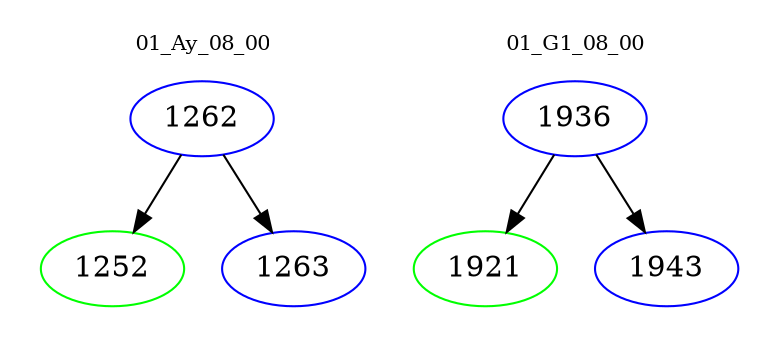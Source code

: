digraph{
subgraph cluster_0 {
color = white
label = "01_Ay_08_00";
fontsize=10;
T0_1262 [label="1262", color="blue"]
T0_1262 -> T0_1252 [color="black"]
T0_1252 [label="1252", color="green"]
T0_1262 -> T0_1263 [color="black"]
T0_1263 [label="1263", color="blue"]
}
subgraph cluster_1 {
color = white
label = "01_G1_08_00";
fontsize=10;
T1_1936 [label="1936", color="blue"]
T1_1936 -> T1_1921 [color="black"]
T1_1921 [label="1921", color="green"]
T1_1936 -> T1_1943 [color="black"]
T1_1943 [label="1943", color="blue"]
}
}
